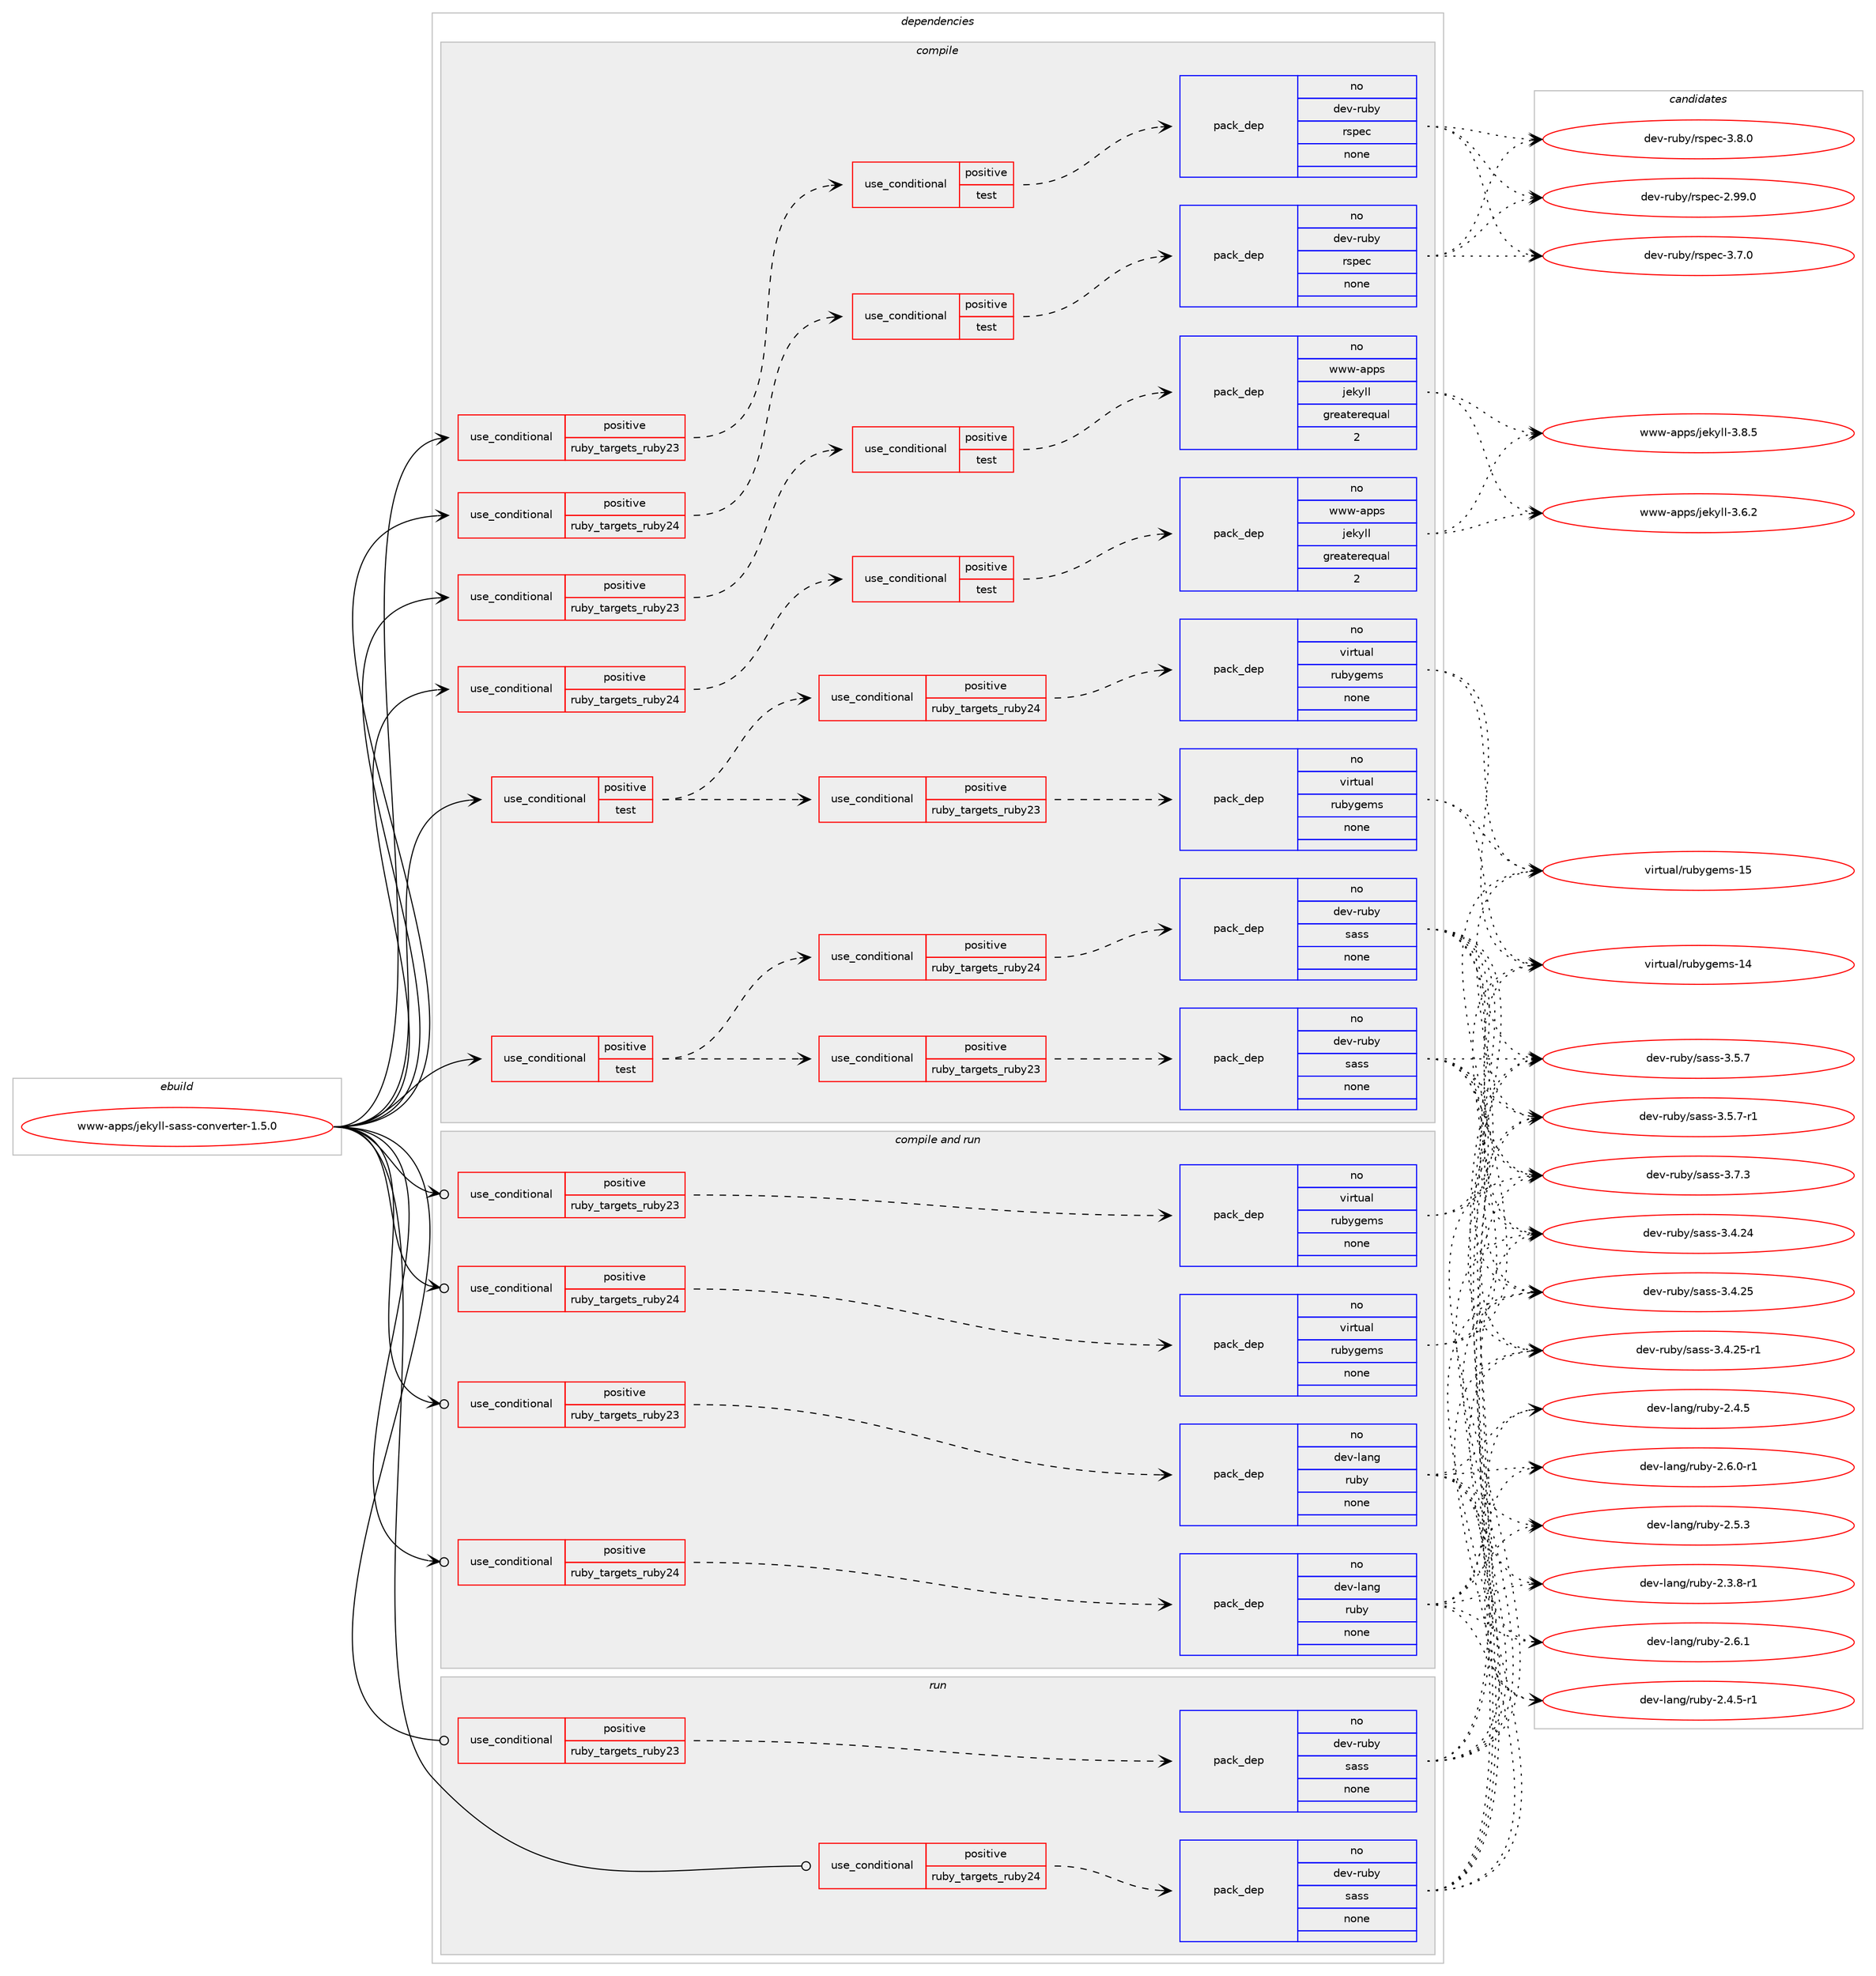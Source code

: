 digraph prolog {

# *************
# Graph options
# *************

newrank=true;
concentrate=true;
compound=true;
graph [rankdir=LR,fontname=Helvetica,fontsize=10,ranksep=1.5];#, ranksep=2.5, nodesep=0.2];
edge  [arrowhead=vee];
node  [fontname=Helvetica,fontsize=10];

# **********
# The ebuild
# **********

subgraph cluster_leftcol {
color=gray;
rank=same;
label=<<i>ebuild</i>>;
id [label="www-apps/jekyll-sass-converter-1.5.0", color=red, width=4, href="../www-apps/jekyll-sass-converter-1.5.0.svg"];
}

# ****************
# The dependencies
# ****************

subgraph cluster_midcol {
color=gray;
label=<<i>dependencies</i>>;
subgraph cluster_compile {
fillcolor="#eeeeee";
style=filled;
label=<<i>compile</i>>;
subgraph cond463096 {
dependency1745125 [label=<<TABLE BORDER="0" CELLBORDER="1" CELLSPACING="0" CELLPADDING="4"><TR><TD ROWSPAN="3" CELLPADDING="10">use_conditional</TD></TR><TR><TD>positive</TD></TR><TR><TD>ruby_targets_ruby23</TD></TR></TABLE>>, shape=none, color=red];
subgraph cond463097 {
dependency1745126 [label=<<TABLE BORDER="0" CELLBORDER="1" CELLSPACING="0" CELLPADDING="4"><TR><TD ROWSPAN="3" CELLPADDING="10">use_conditional</TD></TR><TR><TD>positive</TD></TR><TR><TD>test</TD></TR></TABLE>>, shape=none, color=red];
subgraph pack1252849 {
dependency1745127 [label=<<TABLE BORDER="0" CELLBORDER="1" CELLSPACING="0" CELLPADDING="4" WIDTH="220"><TR><TD ROWSPAN="6" CELLPADDING="30">pack_dep</TD></TR><TR><TD WIDTH="110">no</TD></TR><TR><TD>dev-ruby</TD></TR><TR><TD>rspec</TD></TR><TR><TD>none</TD></TR><TR><TD></TD></TR></TABLE>>, shape=none, color=blue];
}
dependency1745126:e -> dependency1745127:w [weight=20,style="dashed",arrowhead="vee"];
}
dependency1745125:e -> dependency1745126:w [weight=20,style="dashed",arrowhead="vee"];
}
id:e -> dependency1745125:w [weight=20,style="solid",arrowhead="vee"];
subgraph cond463098 {
dependency1745128 [label=<<TABLE BORDER="0" CELLBORDER="1" CELLSPACING="0" CELLPADDING="4"><TR><TD ROWSPAN="3" CELLPADDING="10">use_conditional</TD></TR><TR><TD>positive</TD></TR><TR><TD>ruby_targets_ruby23</TD></TR></TABLE>>, shape=none, color=red];
subgraph cond463099 {
dependency1745129 [label=<<TABLE BORDER="0" CELLBORDER="1" CELLSPACING="0" CELLPADDING="4"><TR><TD ROWSPAN="3" CELLPADDING="10">use_conditional</TD></TR><TR><TD>positive</TD></TR><TR><TD>test</TD></TR></TABLE>>, shape=none, color=red];
subgraph pack1252850 {
dependency1745130 [label=<<TABLE BORDER="0" CELLBORDER="1" CELLSPACING="0" CELLPADDING="4" WIDTH="220"><TR><TD ROWSPAN="6" CELLPADDING="30">pack_dep</TD></TR><TR><TD WIDTH="110">no</TD></TR><TR><TD>www-apps</TD></TR><TR><TD>jekyll</TD></TR><TR><TD>greaterequal</TD></TR><TR><TD>2</TD></TR></TABLE>>, shape=none, color=blue];
}
dependency1745129:e -> dependency1745130:w [weight=20,style="dashed",arrowhead="vee"];
}
dependency1745128:e -> dependency1745129:w [weight=20,style="dashed",arrowhead="vee"];
}
id:e -> dependency1745128:w [weight=20,style="solid",arrowhead="vee"];
subgraph cond463100 {
dependency1745131 [label=<<TABLE BORDER="0" CELLBORDER="1" CELLSPACING="0" CELLPADDING="4"><TR><TD ROWSPAN="3" CELLPADDING="10">use_conditional</TD></TR><TR><TD>positive</TD></TR><TR><TD>ruby_targets_ruby24</TD></TR></TABLE>>, shape=none, color=red];
subgraph cond463101 {
dependency1745132 [label=<<TABLE BORDER="0" CELLBORDER="1" CELLSPACING="0" CELLPADDING="4"><TR><TD ROWSPAN="3" CELLPADDING="10">use_conditional</TD></TR><TR><TD>positive</TD></TR><TR><TD>test</TD></TR></TABLE>>, shape=none, color=red];
subgraph pack1252851 {
dependency1745133 [label=<<TABLE BORDER="0" CELLBORDER="1" CELLSPACING="0" CELLPADDING="4" WIDTH="220"><TR><TD ROWSPAN="6" CELLPADDING="30">pack_dep</TD></TR><TR><TD WIDTH="110">no</TD></TR><TR><TD>dev-ruby</TD></TR><TR><TD>rspec</TD></TR><TR><TD>none</TD></TR><TR><TD></TD></TR></TABLE>>, shape=none, color=blue];
}
dependency1745132:e -> dependency1745133:w [weight=20,style="dashed",arrowhead="vee"];
}
dependency1745131:e -> dependency1745132:w [weight=20,style="dashed",arrowhead="vee"];
}
id:e -> dependency1745131:w [weight=20,style="solid",arrowhead="vee"];
subgraph cond463102 {
dependency1745134 [label=<<TABLE BORDER="0" CELLBORDER="1" CELLSPACING="0" CELLPADDING="4"><TR><TD ROWSPAN="3" CELLPADDING="10">use_conditional</TD></TR><TR><TD>positive</TD></TR><TR><TD>ruby_targets_ruby24</TD></TR></TABLE>>, shape=none, color=red];
subgraph cond463103 {
dependency1745135 [label=<<TABLE BORDER="0" CELLBORDER="1" CELLSPACING="0" CELLPADDING="4"><TR><TD ROWSPAN="3" CELLPADDING="10">use_conditional</TD></TR><TR><TD>positive</TD></TR><TR><TD>test</TD></TR></TABLE>>, shape=none, color=red];
subgraph pack1252852 {
dependency1745136 [label=<<TABLE BORDER="0" CELLBORDER="1" CELLSPACING="0" CELLPADDING="4" WIDTH="220"><TR><TD ROWSPAN="6" CELLPADDING="30">pack_dep</TD></TR><TR><TD WIDTH="110">no</TD></TR><TR><TD>www-apps</TD></TR><TR><TD>jekyll</TD></TR><TR><TD>greaterequal</TD></TR><TR><TD>2</TD></TR></TABLE>>, shape=none, color=blue];
}
dependency1745135:e -> dependency1745136:w [weight=20,style="dashed",arrowhead="vee"];
}
dependency1745134:e -> dependency1745135:w [weight=20,style="dashed",arrowhead="vee"];
}
id:e -> dependency1745134:w [weight=20,style="solid",arrowhead="vee"];
subgraph cond463104 {
dependency1745137 [label=<<TABLE BORDER="0" CELLBORDER="1" CELLSPACING="0" CELLPADDING="4"><TR><TD ROWSPAN="3" CELLPADDING="10">use_conditional</TD></TR><TR><TD>positive</TD></TR><TR><TD>test</TD></TR></TABLE>>, shape=none, color=red];
subgraph cond463105 {
dependency1745138 [label=<<TABLE BORDER="0" CELLBORDER="1" CELLSPACING="0" CELLPADDING="4"><TR><TD ROWSPAN="3" CELLPADDING="10">use_conditional</TD></TR><TR><TD>positive</TD></TR><TR><TD>ruby_targets_ruby23</TD></TR></TABLE>>, shape=none, color=red];
subgraph pack1252853 {
dependency1745139 [label=<<TABLE BORDER="0" CELLBORDER="1" CELLSPACING="0" CELLPADDING="4" WIDTH="220"><TR><TD ROWSPAN="6" CELLPADDING="30">pack_dep</TD></TR><TR><TD WIDTH="110">no</TD></TR><TR><TD>dev-ruby</TD></TR><TR><TD>sass</TD></TR><TR><TD>none</TD></TR><TR><TD></TD></TR></TABLE>>, shape=none, color=blue];
}
dependency1745138:e -> dependency1745139:w [weight=20,style="dashed",arrowhead="vee"];
}
dependency1745137:e -> dependency1745138:w [weight=20,style="dashed",arrowhead="vee"];
subgraph cond463106 {
dependency1745140 [label=<<TABLE BORDER="0" CELLBORDER="1" CELLSPACING="0" CELLPADDING="4"><TR><TD ROWSPAN="3" CELLPADDING="10">use_conditional</TD></TR><TR><TD>positive</TD></TR><TR><TD>ruby_targets_ruby24</TD></TR></TABLE>>, shape=none, color=red];
subgraph pack1252854 {
dependency1745141 [label=<<TABLE BORDER="0" CELLBORDER="1" CELLSPACING="0" CELLPADDING="4" WIDTH="220"><TR><TD ROWSPAN="6" CELLPADDING="30">pack_dep</TD></TR><TR><TD WIDTH="110">no</TD></TR><TR><TD>dev-ruby</TD></TR><TR><TD>sass</TD></TR><TR><TD>none</TD></TR><TR><TD></TD></TR></TABLE>>, shape=none, color=blue];
}
dependency1745140:e -> dependency1745141:w [weight=20,style="dashed",arrowhead="vee"];
}
dependency1745137:e -> dependency1745140:w [weight=20,style="dashed",arrowhead="vee"];
}
id:e -> dependency1745137:w [weight=20,style="solid",arrowhead="vee"];
subgraph cond463107 {
dependency1745142 [label=<<TABLE BORDER="0" CELLBORDER="1" CELLSPACING="0" CELLPADDING="4"><TR><TD ROWSPAN="3" CELLPADDING="10">use_conditional</TD></TR><TR><TD>positive</TD></TR><TR><TD>test</TD></TR></TABLE>>, shape=none, color=red];
subgraph cond463108 {
dependency1745143 [label=<<TABLE BORDER="0" CELLBORDER="1" CELLSPACING="0" CELLPADDING="4"><TR><TD ROWSPAN="3" CELLPADDING="10">use_conditional</TD></TR><TR><TD>positive</TD></TR><TR><TD>ruby_targets_ruby23</TD></TR></TABLE>>, shape=none, color=red];
subgraph pack1252855 {
dependency1745144 [label=<<TABLE BORDER="0" CELLBORDER="1" CELLSPACING="0" CELLPADDING="4" WIDTH="220"><TR><TD ROWSPAN="6" CELLPADDING="30">pack_dep</TD></TR><TR><TD WIDTH="110">no</TD></TR><TR><TD>virtual</TD></TR><TR><TD>rubygems</TD></TR><TR><TD>none</TD></TR><TR><TD></TD></TR></TABLE>>, shape=none, color=blue];
}
dependency1745143:e -> dependency1745144:w [weight=20,style="dashed",arrowhead="vee"];
}
dependency1745142:e -> dependency1745143:w [weight=20,style="dashed",arrowhead="vee"];
subgraph cond463109 {
dependency1745145 [label=<<TABLE BORDER="0" CELLBORDER="1" CELLSPACING="0" CELLPADDING="4"><TR><TD ROWSPAN="3" CELLPADDING="10">use_conditional</TD></TR><TR><TD>positive</TD></TR><TR><TD>ruby_targets_ruby24</TD></TR></TABLE>>, shape=none, color=red];
subgraph pack1252856 {
dependency1745146 [label=<<TABLE BORDER="0" CELLBORDER="1" CELLSPACING="0" CELLPADDING="4" WIDTH="220"><TR><TD ROWSPAN="6" CELLPADDING="30">pack_dep</TD></TR><TR><TD WIDTH="110">no</TD></TR><TR><TD>virtual</TD></TR><TR><TD>rubygems</TD></TR><TR><TD>none</TD></TR><TR><TD></TD></TR></TABLE>>, shape=none, color=blue];
}
dependency1745145:e -> dependency1745146:w [weight=20,style="dashed",arrowhead="vee"];
}
dependency1745142:e -> dependency1745145:w [weight=20,style="dashed",arrowhead="vee"];
}
id:e -> dependency1745142:w [weight=20,style="solid",arrowhead="vee"];
}
subgraph cluster_compileandrun {
fillcolor="#eeeeee";
style=filled;
label=<<i>compile and run</i>>;
subgraph cond463110 {
dependency1745147 [label=<<TABLE BORDER="0" CELLBORDER="1" CELLSPACING="0" CELLPADDING="4"><TR><TD ROWSPAN="3" CELLPADDING="10">use_conditional</TD></TR><TR><TD>positive</TD></TR><TR><TD>ruby_targets_ruby23</TD></TR></TABLE>>, shape=none, color=red];
subgraph pack1252857 {
dependency1745148 [label=<<TABLE BORDER="0" CELLBORDER="1" CELLSPACING="0" CELLPADDING="4" WIDTH="220"><TR><TD ROWSPAN="6" CELLPADDING="30">pack_dep</TD></TR><TR><TD WIDTH="110">no</TD></TR><TR><TD>dev-lang</TD></TR><TR><TD>ruby</TD></TR><TR><TD>none</TD></TR><TR><TD></TD></TR></TABLE>>, shape=none, color=blue];
}
dependency1745147:e -> dependency1745148:w [weight=20,style="dashed",arrowhead="vee"];
}
id:e -> dependency1745147:w [weight=20,style="solid",arrowhead="odotvee"];
subgraph cond463111 {
dependency1745149 [label=<<TABLE BORDER="0" CELLBORDER="1" CELLSPACING="0" CELLPADDING="4"><TR><TD ROWSPAN="3" CELLPADDING="10">use_conditional</TD></TR><TR><TD>positive</TD></TR><TR><TD>ruby_targets_ruby23</TD></TR></TABLE>>, shape=none, color=red];
subgraph pack1252858 {
dependency1745150 [label=<<TABLE BORDER="0" CELLBORDER="1" CELLSPACING="0" CELLPADDING="4" WIDTH="220"><TR><TD ROWSPAN="6" CELLPADDING="30">pack_dep</TD></TR><TR><TD WIDTH="110">no</TD></TR><TR><TD>virtual</TD></TR><TR><TD>rubygems</TD></TR><TR><TD>none</TD></TR><TR><TD></TD></TR></TABLE>>, shape=none, color=blue];
}
dependency1745149:e -> dependency1745150:w [weight=20,style="dashed",arrowhead="vee"];
}
id:e -> dependency1745149:w [weight=20,style="solid",arrowhead="odotvee"];
subgraph cond463112 {
dependency1745151 [label=<<TABLE BORDER="0" CELLBORDER="1" CELLSPACING="0" CELLPADDING="4"><TR><TD ROWSPAN="3" CELLPADDING="10">use_conditional</TD></TR><TR><TD>positive</TD></TR><TR><TD>ruby_targets_ruby24</TD></TR></TABLE>>, shape=none, color=red];
subgraph pack1252859 {
dependency1745152 [label=<<TABLE BORDER="0" CELLBORDER="1" CELLSPACING="0" CELLPADDING="4" WIDTH="220"><TR><TD ROWSPAN="6" CELLPADDING="30">pack_dep</TD></TR><TR><TD WIDTH="110">no</TD></TR><TR><TD>dev-lang</TD></TR><TR><TD>ruby</TD></TR><TR><TD>none</TD></TR><TR><TD></TD></TR></TABLE>>, shape=none, color=blue];
}
dependency1745151:e -> dependency1745152:w [weight=20,style="dashed",arrowhead="vee"];
}
id:e -> dependency1745151:w [weight=20,style="solid",arrowhead="odotvee"];
subgraph cond463113 {
dependency1745153 [label=<<TABLE BORDER="0" CELLBORDER="1" CELLSPACING="0" CELLPADDING="4"><TR><TD ROWSPAN="3" CELLPADDING="10">use_conditional</TD></TR><TR><TD>positive</TD></TR><TR><TD>ruby_targets_ruby24</TD></TR></TABLE>>, shape=none, color=red];
subgraph pack1252860 {
dependency1745154 [label=<<TABLE BORDER="0" CELLBORDER="1" CELLSPACING="0" CELLPADDING="4" WIDTH="220"><TR><TD ROWSPAN="6" CELLPADDING="30">pack_dep</TD></TR><TR><TD WIDTH="110">no</TD></TR><TR><TD>virtual</TD></TR><TR><TD>rubygems</TD></TR><TR><TD>none</TD></TR><TR><TD></TD></TR></TABLE>>, shape=none, color=blue];
}
dependency1745153:e -> dependency1745154:w [weight=20,style="dashed",arrowhead="vee"];
}
id:e -> dependency1745153:w [weight=20,style="solid",arrowhead="odotvee"];
}
subgraph cluster_run {
fillcolor="#eeeeee";
style=filled;
label=<<i>run</i>>;
subgraph cond463114 {
dependency1745155 [label=<<TABLE BORDER="0" CELLBORDER="1" CELLSPACING="0" CELLPADDING="4"><TR><TD ROWSPAN="3" CELLPADDING="10">use_conditional</TD></TR><TR><TD>positive</TD></TR><TR><TD>ruby_targets_ruby23</TD></TR></TABLE>>, shape=none, color=red];
subgraph pack1252861 {
dependency1745156 [label=<<TABLE BORDER="0" CELLBORDER="1" CELLSPACING="0" CELLPADDING="4" WIDTH="220"><TR><TD ROWSPAN="6" CELLPADDING="30">pack_dep</TD></TR><TR><TD WIDTH="110">no</TD></TR><TR><TD>dev-ruby</TD></TR><TR><TD>sass</TD></TR><TR><TD>none</TD></TR><TR><TD></TD></TR></TABLE>>, shape=none, color=blue];
}
dependency1745155:e -> dependency1745156:w [weight=20,style="dashed",arrowhead="vee"];
}
id:e -> dependency1745155:w [weight=20,style="solid",arrowhead="odot"];
subgraph cond463115 {
dependency1745157 [label=<<TABLE BORDER="0" CELLBORDER="1" CELLSPACING="0" CELLPADDING="4"><TR><TD ROWSPAN="3" CELLPADDING="10">use_conditional</TD></TR><TR><TD>positive</TD></TR><TR><TD>ruby_targets_ruby24</TD></TR></TABLE>>, shape=none, color=red];
subgraph pack1252862 {
dependency1745158 [label=<<TABLE BORDER="0" CELLBORDER="1" CELLSPACING="0" CELLPADDING="4" WIDTH="220"><TR><TD ROWSPAN="6" CELLPADDING="30">pack_dep</TD></TR><TR><TD WIDTH="110">no</TD></TR><TR><TD>dev-ruby</TD></TR><TR><TD>sass</TD></TR><TR><TD>none</TD></TR><TR><TD></TD></TR></TABLE>>, shape=none, color=blue];
}
dependency1745157:e -> dependency1745158:w [weight=20,style="dashed",arrowhead="vee"];
}
id:e -> dependency1745157:w [weight=20,style="solid",arrowhead="odot"];
}
}

# **************
# The candidates
# **************

subgraph cluster_choices {
rank=same;
color=gray;
label=<<i>candidates</i>>;

subgraph choice1252849 {
color=black;
nodesep=1;
choice1001011184511411798121471141151121019945504657574648 [label="dev-ruby/rspec-2.99.0", color=red, width=4,href="../dev-ruby/rspec-2.99.0.svg"];
choice10010111845114117981214711411511210199455146554648 [label="dev-ruby/rspec-3.7.0", color=red, width=4,href="../dev-ruby/rspec-3.7.0.svg"];
choice10010111845114117981214711411511210199455146564648 [label="dev-ruby/rspec-3.8.0", color=red, width=4,href="../dev-ruby/rspec-3.8.0.svg"];
dependency1745127:e -> choice1001011184511411798121471141151121019945504657574648:w [style=dotted,weight="100"];
dependency1745127:e -> choice10010111845114117981214711411511210199455146554648:w [style=dotted,weight="100"];
dependency1745127:e -> choice10010111845114117981214711411511210199455146564648:w [style=dotted,weight="100"];
}
subgraph choice1252850 {
color=black;
nodesep=1;
choice119119119459711211211547106101107121108108455146544650 [label="www-apps/jekyll-3.6.2", color=red, width=4,href="../www-apps/jekyll-3.6.2.svg"];
choice119119119459711211211547106101107121108108455146564653 [label="www-apps/jekyll-3.8.5", color=red, width=4,href="../www-apps/jekyll-3.8.5.svg"];
dependency1745130:e -> choice119119119459711211211547106101107121108108455146544650:w [style=dotted,weight="100"];
dependency1745130:e -> choice119119119459711211211547106101107121108108455146564653:w [style=dotted,weight="100"];
}
subgraph choice1252851 {
color=black;
nodesep=1;
choice1001011184511411798121471141151121019945504657574648 [label="dev-ruby/rspec-2.99.0", color=red, width=4,href="../dev-ruby/rspec-2.99.0.svg"];
choice10010111845114117981214711411511210199455146554648 [label="dev-ruby/rspec-3.7.0", color=red, width=4,href="../dev-ruby/rspec-3.7.0.svg"];
choice10010111845114117981214711411511210199455146564648 [label="dev-ruby/rspec-3.8.0", color=red, width=4,href="../dev-ruby/rspec-3.8.0.svg"];
dependency1745133:e -> choice1001011184511411798121471141151121019945504657574648:w [style=dotted,weight="100"];
dependency1745133:e -> choice10010111845114117981214711411511210199455146554648:w [style=dotted,weight="100"];
dependency1745133:e -> choice10010111845114117981214711411511210199455146564648:w [style=dotted,weight="100"];
}
subgraph choice1252852 {
color=black;
nodesep=1;
choice119119119459711211211547106101107121108108455146544650 [label="www-apps/jekyll-3.6.2", color=red, width=4,href="../www-apps/jekyll-3.6.2.svg"];
choice119119119459711211211547106101107121108108455146564653 [label="www-apps/jekyll-3.8.5", color=red, width=4,href="../www-apps/jekyll-3.8.5.svg"];
dependency1745136:e -> choice119119119459711211211547106101107121108108455146544650:w [style=dotted,weight="100"];
dependency1745136:e -> choice119119119459711211211547106101107121108108455146564653:w [style=dotted,weight="100"];
}
subgraph choice1252853 {
color=black;
nodesep=1;
choice1001011184511411798121471159711511545514652465052 [label="dev-ruby/sass-3.4.24", color=red, width=4,href="../dev-ruby/sass-3.4.24.svg"];
choice1001011184511411798121471159711511545514652465053 [label="dev-ruby/sass-3.4.25", color=red, width=4,href="../dev-ruby/sass-3.4.25.svg"];
choice10010111845114117981214711597115115455146524650534511449 [label="dev-ruby/sass-3.4.25-r1", color=red, width=4,href="../dev-ruby/sass-3.4.25-r1.svg"];
choice10010111845114117981214711597115115455146534655 [label="dev-ruby/sass-3.5.7", color=red, width=4,href="../dev-ruby/sass-3.5.7.svg"];
choice100101118451141179812147115971151154551465346554511449 [label="dev-ruby/sass-3.5.7-r1", color=red, width=4,href="../dev-ruby/sass-3.5.7-r1.svg"];
choice10010111845114117981214711597115115455146554651 [label="dev-ruby/sass-3.7.3", color=red, width=4,href="../dev-ruby/sass-3.7.3.svg"];
dependency1745139:e -> choice1001011184511411798121471159711511545514652465052:w [style=dotted,weight="100"];
dependency1745139:e -> choice1001011184511411798121471159711511545514652465053:w [style=dotted,weight="100"];
dependency1745139:e -> choice10010111845114117981214711597115115455146524650534511449:w [style=dotted,weight="100"];
dependency1745139:e -> choice10010111845114117981214711597115115455146534655:w [style=dotted,weight="100"];
dependency1745139:e -> choice100101118451141179812147115971151154551465346554511449:w [style=dotted,weight="100"];
dependency1745139:e -> choice10010111845114117981214711597115115455146554651:w [style=dotted,weight="100"];
}
subgraph choice1252854 {
color=black;
nodesep=1;
choice1001011184511411798121471159711511545514652465052 [label="dev-ruby/sass-3.4.24", color=red, width=4,href="../dev-ruby/sass-3.4.24.svg"];
choice1001011184511411798121471159711511545514652465053 [label="dev-ruby/sass-3.4.25", color=red, width=4,href="../dev-ruby/sass-3.4.25.svg"];
choice10010111845114117981214711597115115455146524650534511449 [label="dev-ruby/sass-3.4.25-r1", color=red, width=4,href="../dev-ruby/sass-3.4.25-r1.svg"];
choice10010111845114117981214711597115115455146534655 [label="dev-ruby/sass-3.5.7", color=red, width=4,href="../dev-ruby/sass-3.5.7.svg"];
choice100101118451141179812147115971151154551465346554511449 [label="dev-ruby/sass-3.5.7-r1", color=red, width=4,href="../dev-ruby/sass-3.5.7-r1.svg"];
choice10010111845114117981214711597115115455146554651 [label="dev-ruby/sass-3.7.3", color=red, width=4,href="../dev-ruby/sass-3.7.3.svg"];
dependency1745141:e -> choice1001011184511411798121471159711511545514652465052:w [style=dotted,weight="100"];
dependency1745141:e -> choice1001011184511411798121471159711511545514652465053:w [style=dotted,weight="100"];
dependency1745141:e -> choice10010111845114117981214711597115115455146524650534511449:w [style=dotted,weight="100"];
dependency1745141:e -> choice10010111845114117981214711597115115455146534655:w [style=dotted,weight="100"];
dependency1745141:e -> choice100101118451141179812147115971151154551465346554511449:w [style=dotted,weight="100"];
dependency1745141:e -> choice10010111845114117981214711597115115455146554651:w [style=dotted,weight="100"];
}
subgraph choice1252855 {
color=black;
nodesep=1;
choice118105114116117971084711411798121103101109115454952 [label="virtual/rubygems-14", color=red, width=4,href="../virtual/rubygems-14.svg"];
choice118105114116117971084711411798121103101109115454953 [label="virtual/rubygems-15", color=red, width=4,href="../virtual/rubygems-15.svg"];
dependency1745144:e -> choice118105114116117971084711411798121103101109115454952:w [style=dotted,weight="100"];
dependency1745144:e -> choice118105114116117971084711411798121103101109115454953:w [style=dotted,weight="100"];
}
subgraph choice1252856 {
color=black;
nodesep=1;
choice118105114116117971084711411798121103101109115454952 [label="virtual/rubygems-14", color=red, width=4,href="../virtual/rubygems-14.svg"];
choice118105114116117971084711411798121103101109115454953 [label="virtual/rubygems-15", color=red, width=4,href="../virtual/rubygems-15.svg"];
dependency1745146:e -> choice118105114116117971084711411798121103101109115454952:w [style=dotted,weight="100"];
dependency1745146:e -> choice118105114116117971084711411798121103101109115454953:w [style=dotted,weight="100"];
}
subgraph choice1252857 {
color=black;
nodesep=1;
choice100101118451089711010347114117981214550465146564511449 [label="dev-lang/ruby-2.3.8-r1", color=red, width=4,href="../dev-lang/ruby-2.3.8-r1.svg"];
choice10010111845108971101034711411798121455046524653 [label="dev-lang/ruby-2.4.5", color=red, width=4,href="../dev-lang/ruby-2.4.5.svg"];
choice100101118451089711010347114117981214550465246534511449 [label="dev-lang/ruby-2.4.5-r1", color=red, width=4,href="../dev-lang/ruby-2.4.5-r1.svg"];
choice10010111845108971101034711411798121455046534651 [label="dev-lang/ruby-2.5.3", color=red, width=4,href="../dev-lang/ruby-2.5.3.svg"];
choice100101118451089711010347114117981214550465446484511449 [label="dev-lang/ruby-2.6.0-r1", color=red, width=4,href="../dev-lang/ruby-2.6.0-r1.svg"];
choice10010111845108971101034711411798121455046544649 [label="dev-lang/ruby-2.6.1", color=red, width=4,href="../dev-lang/ruby-2.6.1.svg"];
dependency1745148:e -> choice100101118451089711010347114117981214550465146564511449:w [style=dotted,weight="100"];
dependency1745148:e -> choice10010111845108971101034711411798121455046524653:w [style=dotted,weight="100"];
dependency1745148:e -> choice100101118451089711010347114117981214550465246534511449:w [style=dotted,weight="100"];
dependency1745148:e -> choice10010111845108971101034711411798121455046534651:w [style=dotted,weight="100"];
dependency1745148:e -> choice100101118451089711010347114117981214550465446484511449:w [style=dotted,weight="100"];
dependency1745148:e -> choice10010111845108971101034711411798121455046544649:w [style=dotted,weight="100"];
}
subgraph choice1252858 {
color=black;
nodesep=1;
choice118105114116117971084711411798121103101109115454952 [label="virtual/rubygems-14", color=red, width=4,href="../virtual/rubygems-14.svg"];
choice118105114116117971084711411798121103101109115454953 [label="virtual/rubygems-15", color=red, width=4,href="../virtual/rubygems-15.svg"];
dependency1745150:e -> choice118105114116117971084711411798121103101109115454952:w [style=dotted,weight="100"];
dependency1745150:e -> choice118105114116117971084711411798121103101109115454953:w [style=dotted,weight="100"];
}
subgraph choice1252859 {
color=black;
nodesep=1;
choice100101118451089711010347114117981214550465146564511449 [label="dev-lang/ruby-2.3.8-r1", color=red, width=4,href="../dev-lang/ruby-2.3.8-r1.svg"];
choice10010111845108971101034711411798121455046524653 [label="dev-lang/ruby-2.4.5", color=red, width=4,href="../dev-lang/ruby-2.4.5.svg"];
choice100101118451089711010347114117981214550465246534511449 [label="dev-lang/ruby-2.4.5-r1", color=red, width=4,href="../dev-lang/ruby-2.4.5-r1.svg"];
choice10010111845108971101034711411798121455046534651 [label="dev-lang/ruby-2.5.3", color=red, width=4,href="../dev-lang/ruby-2.5.3.svg"];
choice100101118451089711010347114117981214550465446484511449 [label="dev-lang/ruby-2.6.0-r1", color=red, width=4,href="../dev-lang/ruby-2.6.0-r1.svg"];
choice10010111845108971101034711411798121455046544649 [label="dev-lang/ruby-2.6.1", color=red, width=4,href="../dev-lang/ruby-2.6.1.svg"];
dependency1745152:e -> choice100101118451089711010347114117981214550465146564511449:w [style=dotted,weight="100"];
dependency1745152:e -> choice10010111845108971101034711411798121455046524653:w [style=dotted,weight="100"];
dependency1745152:e -> choice100101118451089711010347114117981214550465246534511449:w [style=dotted,weight="100"];
dependency1745152:e -> choice10010111845108971101034711411798121455046534651:w [style=dotted,weight="100"];
dependency1745152:e -> choice100101118451089711010347114117981214550465446484511449:w [style=dotted,weight="100"];
dependency1745152:e -> choice10010111845108971101034711411798121455046544649:w [style=dotted,weight="100"];
}
subgraph choice1252860 {
color=black;
nodesep=1;
choice118105114116117971084711411798121103101109115454952 [label="virtual/rubygems-14", color=red, width=4,href="../virtual/rubygems-14.svg"];
choice118105114116117971084711411798121103101109115454953 [label="virtual/rubygems-15", color=red, width=4,href="../virtual/rubygems-15.svg"];
dependency1745154:e -> choice118105114116117971084711411798121103101109115454952:w [style=dotted,weight="100"];
dependency1745154:e -> choice118105114116117971084711411798121103101109115454953:w [style=dotted,weight="100"];
}
subgraph choice1252861 {
color=black;
nodesep=1;
choice1001011184511411798121471159711511545514652465052 [label="dev-ruby/sass-3.4.24", color=red, width=4,href="../dev-ruby/sass-3.4.24.svg"];
choice1001011184511411798121471159711511545514652465053 [label="dev-ruby/sass-3.4.25", color=red, width=4,href="../dev-ruby/sass-3.4.25.svg"];
choice10010111845114117981214711597115115455146524650534511449 [label="dev-ruby/sass-3.4.25-r1", color=red, width=4,href="../dev-ruby/sass-3.4.25-r1.svg"];
choice10010111845114117981214711597115115455146534655 [label="dev-ruby/sass-3.5.7", color=red, width=4,href="../dev-ruby/sass-3.5.7.svg"];
choice100101118451141179812147115971151154551465346554511449 [label="dev-ruby/sass-3.5.7-r1", color=red, width=4,href="../dev-ruby/sass-3.5.7-r1.svg"];
choice10010111845114117981214711597115115455146554651 [label="dev-ruby/sass-3.7.3", color=red, width=4,href="../dev-ruby/sass-3.7.3.svg"];
dependency1745156:e -> choice1001011184511411798121471159711511545514652465052:w [style=dotted,weight="100"];
dependency1745156:e -> choice1001011184511411798121471159711511545514652465053:w [style=dotted,weight="100"];
dependency1745156:e -> choice10010111845114117981214711597115115455146524650534511449:w [style=dotted,weight="100"];
dependency1745156:e -> choice10010111845114117981214711597115115455146534655:w [style=dotted,weight="100"];
dependency1745156:e -> choice100101118451141179812147115971151154551465346554511449:w [style=dotted,weight="100"];
dependency1745156:e -> choice10010111845114117981214711597115115455146554651:w [style=dotted,weight="100"];
}
subgraph choice1252862 {
color=black;
nodesep=1;
choice1001011184511411798121471159711511545514652465052 [label="dev-ruby/sass-3.4.24", color=red, width=4,href="../dev-ruby/sass-3.4.24.svg"];
choice1001011184511411798121471159711511545514652465053 [label="dev-ruby/sass-3.4.25", color=red, width=4,href="../dev-ruby/sass-3.4.25.svg"];
choice10010111845114117981214711597115115455146524650534511449 [label="dev-ruby/sass-3.4.25-r1", color=red, width=4,href="../dev-ruby/sass-3.4.25-r1.svg"];
choice10010111845114117981214711597115115455146534655 [label="dev-ruby/sass-3.5.7", color=red, width=4,href="../dev-ruby/sass-3.5.7.svg"];
choice100101118451141179812147115971151154551465346554511449 [label="dev-ruby/sass-3.5.7-r1", color=red, width=4,href="../dev-ruby/sass-3.5.7-r1.svg"];
choice10010111845114117981214711597115115455146554651 [label="dev-ruby/sass-3.7.3", color=red, width=4,href="../dev-ruby/sass-3.7.3.svg"];
dependency1745158:e -> choice1001011184511411798121471159711511545514652465052:w [style=dotted,weight="100"];
dependency1745158:e -> choice1001011184511411798121471159711511545514652465053:w [style=dotted,weight="100"];
dependency1745158:e -> choice10010111845114117981214711597115115455146524650534511449:w [style=dotted,weight="100"];
dependency1745158:e -> choice10010111845114117981214711597115115455146534655:w [style=dotted,weight="100"];
dependency1745158:e -> choice100101118451141179812147115971151154551465346554511449:w [style=dotted,weight="100"];
dependency1745158:e -> choice10010111845114117981214711597115115455146554651:w [style=dotted,weight="100"];
}
}

}
